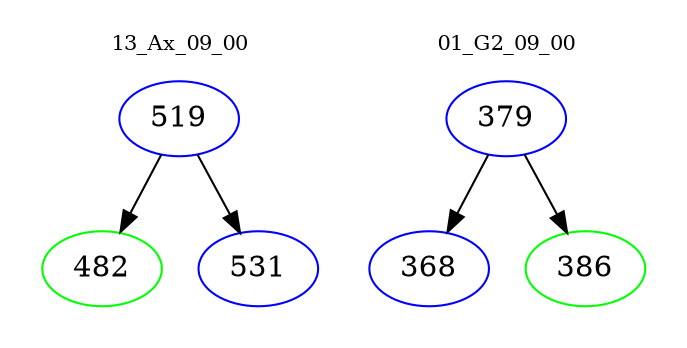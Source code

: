 digraph{
subgraph cluster_0 {
color = white
label = "13_Ax_09_00";
fontsize=10;
T0_519 [label="519", color="blue"]
T0_519 -> T0_482 [color="black"]
T0_482 [label="482", color="green"]
T0_519 -> T0_531 [color="black"]
T0_531 [label="531", color="blue"]
}
subgraph cluster_1 {
color = white
label = "01_G2_09_00";
fontsize=10;
T1_379 [label="379", color="blue"]
T1_379 -> T1_368 [color="black"]
T1_368 [label="368", color="blue"]
T1_379 -> T1_386 [color="black"]
T1_386 [label="386", color="green"]
}
}
